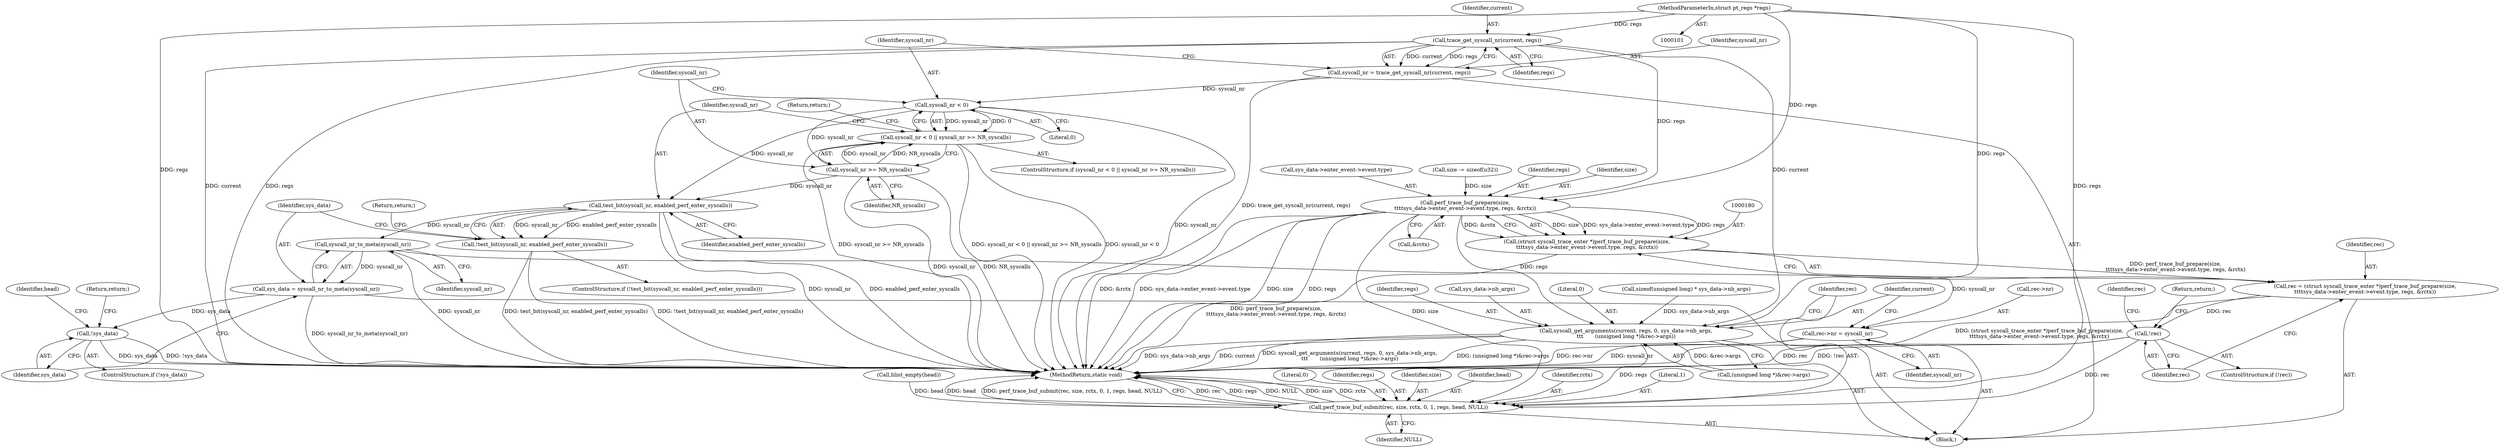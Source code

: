 digraph "0_linux_086ba77a6db00ed858ff07451bedee197df868c9_1@pointer" {
"1000103" [label="(MethodParameterIn,struct pt_regs *regs)"];
"1000114" [label="(Call,trace_get_syscall_nr(current, regs))"];
"1000112" [label="(Call,syscall_nr = trace_get_syscall_nr(current, regs))"];
"1000119" [label="(Call,syscall_nr < 0)"];
"1000118" [label="(Call,syscall_nr < 0 || syscall_nr >= NR_syscalls)"];
"1000122" [label="(Call,syscall_nr >= NR_syscalls)"];
"1000128" [label="(Call,test_bit(syscall_nr, enabled_perf_enter_syscalls))"];
"1000127" [label="(Call,!test_bit(syscall_nr, enabled_perf_enter_syscalls))"];
"1000134" [label="(Call,syscall_nr_to_meta(syscall_nr))"];
"1000132" [label="(Call,sys_data = syscall_nr_to_meta(syscall_nr))"];
"1000137" [label="(Call,!sys_data)"];
"1000197" [label="(Call,rec->nr = syscall_nr)"];
"1000181" [label="(Call,perf_trace_buf_prepare(size,\n\t\t\t\tsys_data->enter_event->event.type, regs, &rctx))"];
"1000179" [label="(Call,(struct syscall_trace_enter *)perf_trace_buf_prepare(size,\n\t\t\t\tsys_data->enter_event->event.type, regs, &rctx))"];
"1000177" [label="(Call,rec = (struct syscall_trace_enter *)perf_trace_buf_prepare(size,\n\t\t\t\tsys_data->enter_event->event.type, regs, &rctx))"];
"1000194" [label="(Call,!rec)"];
"1000215" [label="(Call,perf_trace_buf_submit(rec, size, rctx, 0, 1, regs, head, NULL))"];
"1000202" [label="(Call,syscall_get_arguments(current, regs, 0, sys_data->nb_args,\n\t\t\t       (unsigned long *)&rec->args))"];
"1000105" [label="(Block,)"];
"1000129" [label="(Identifier,syscall_nr)"];
"1000112" [label="(Call,syscall_nr = trace_get_syscall_nr(current, regs))"];
"1000125" [label="(Return,return;)"];
"1000178" [label="(Identifier,rec)"];
"1000219" [label="(Literal,0)"];
"1000195" [label="(Identifier,rec)"];
"1000202" [label="(Call,syscall_get_arguments(current, regs, 0, sys_data->nb_args,\n\t\t\t       (unsigned long *)&rec->args))"];
"1000115" [label="(Identifier,current)"];
"1000177" [label="(Call,rec = (struct syscall_trace_enter *)perf_trace_buf_prepare(size,\n\t\t\t\tsys_data->enter_event->event.type, regs, &rctx))"];
"1000131" [label="(Return,return;)"];
"1000216" [label="(Identifier,rec)"];
"1000221" [label="(Identifier,regs)"];
"1000136" [label="(ControlStructure,if (!sys_data))"];
"1000198" [label="(Call,rec->nr)"];
"1000191" [label="(Call,&rctx)"];
"1000197" [label="(Call,rec->nr = syscall_nr)"];
"1000116" [label="(Identifier,regs)"];
"1000128" [label="(Call,test_bit(syscall_nr, enabled_perf_enter_syscalls))"];
"1000222" [label="(Identifier,head)"];
"1000119" [label="(Call,syscall_nr < 0)"];
"1000134" [label="(Call,syscall_nr_to_meta(syscall_nr))"];
"1000224" [label="(MethodReturn,static void)"];
"1000133" [label="(Identifier,sys_data)"];
"1000182" [label="(Identifier,size)"];
"1000126" [label="(ControlStructure,if (!test_bit(syscall_nr, enabled_perf_enter_syscalls)))"];
"1000201" [label="(Identifier,syscall_nr)"];
"1000123" [label="(Identifier,syscall_nr)"];
"1000196" [label="(Return,return;)"];
"1000217" [label="(Identifier,size)"];
"1000209" [label="(Call,(unsigned long *)&rec->args)"];
"1000204" [label="(Identifier,regs)"];
"1000206" [label="(Call,sys_data->nb_args)"];
"1000205" [label="(Literal,0)"];
"1000218" [label="(Identifier,rctx)"];
"1000141" [label="(Identifier,head)"];
"1000135" [label="(Identifier,syscall_nr)"];
"1000121" [label="(Literal,0)"];
"1000117" [label="(ControlStructure,if (syscall_nr < 0 || syscall_nr >= NR_syscalls))"];
"1000194" [label="(Call,!rec)"];
"1000215" [label="(Call,perf_trace_buf_submit(rec, size, rctx, 0, 1, regs, head, NULL))"];
"1000183" [label="(Call,sys_data->enter_event->event.type)"];
"1000220" [label="(Literal,1)"];
"1000179" [label="(Call,(struct syscall_trace_enter *)perf_trace_buf_prepare(size,\n\t\t\t\tsys_data->enter_event->event.type, regs, &rctx))"];
"1000173" [label="(Call,size -= sizeof(u32))"];
"1000137" [label="(Call,!sys_data)"];
"1000203" [label="(Identifier,current)"];
"1000155" [label="(Call,sizeof(unsigned long) * sys_data->nb_args)"];
"1000181" [label="(Call,perf_trace_buf_prepare(size,\n\t\t\t\tsys_data->enter_event->event.type, regs, &rctx))"];
"1000120" [label="(Identifier,syscall_nr)"];
"1000124" [label="(Identifier,NR_syscalls)"];
"1000190" [label="(Identifier,regs)"];
"1000223" [label="(Identifier,NULL)"];
"1000139" [label="(Return,return;)"];
"1000138" [label="(Identifier,sys_data)"];
"1000103" [label="(MethodParameterIn,struct pt_regs *regs)"];
"1000122" [label="(Call,syscall_nr >= NR_syscalls)"];
"1000114" [label="(Call,trace_get_syscall_nr(current, regs))"];
"1000149" [label="(Call,hlist_empty(head))"];
"1000199" [label="(Identifier,rec)"];
"1000193" [label="(ControlStructure,if (!rec))"];
"1000118" [label="(Call,syscall_nr < 0 || syscall_nr >= NR_syscalls)"];
"1000127" [label="(Call,!test_bit(syscall_nr, enabled_perf_enter_syscalls))"];
"1000113" [label="(Identifier,syscall_nr)"];
"1000130" [label="(Identifier,enabled_perf_enter_syscalls)"];
"1000132" [label="(Call,sys_data = syscall_nr_to_meta(syscall_nr))"];
"1000103" -> "1000101"  [label="AST: "];
"1000103" -> "1000224"  [label="DDG: regs"];
"1000103" -> "1000114"  [label="DDG: regs"];
"1000103" -> "1000181"  [label="DDG: regs"];
"1000103" -> "1000202"  [label="DDG: regs"];
"1000103" -> "1000215"  [label="DDG: regs"];
"1000114" -> "1000112"  [label="AST: "];
"1000114" -> "1000116"  [label="CFG: "];
"1000115" -> "1000114"  [label="AST: "];
"1000116" -> "1000114"  [label="AST: "];
"1000112" -> "1000114"  [label="CFG: "];
"1000114" -> "1000224"  [label="DDG: current"];
"1000114" -> "1000224"  [label="DDG: regs"];
"1000114" -> "1000112"  [label="DDG: current"];
"1000114" -> "1000112"  [label="DDG: regs"];
"1000114" -> "1000181"  [label="DDG: regs"];
"1000114" -> "1000202"  [label="DDG: current"];
"1000112" -> "1000105"  [label="AST: "];
"1000113" -> "1000112"  [label="AST: "];
"1000120" -> "1000112"  [label="CFG: "];
"1000112" -> "1000224"  [label="DDG: trace_get_syscall_nr(current, regs)"];
"1000112" -> "1000119"  [label="DDG: syscall_nr"];
"1000119" -> "1000118"  [label="AST: "];
"1000119" -> "1000121"  [label="CFG: "];
"1000120" -> "1000119"  [label="AST: "];
"1000121" -> "1000119"  [label="AST: "];
"1000123" -> "1000119"  [label="CFG: "];
"1000118" -> "1000119"  [label="CFG: "];
"1000119" -> "1000224"  [label="DDG: syscall_nr"];
"1000119" -> "1000118"  [label="DDG: syscall_nr"];
"1000119" -> "1000118"  [label="DDG: 0"];
"1000119" -> "1000122"  [label="DDG: syscall_nr"];
"1000119" -> "1000128"  [label="DDG: syscall_nr"];
"1000118" -> "1000117"  [label="AST: "];
"1000118" -> "1000122"  [label="CFG: "];
"1000122" -> "1000118"  [label="AST: "];
"1000125" -> "1000118"  [label="CFG: "];
"1000129" -> "1000118"  [label="CFG: "];
"1000118" -> "1000224"  [label="DDG: syscall_nr < 0 || syscall_nr >= NR_syscalls"];
"1000118" -> "1000224"  [label="DDG: syscall_nr < 0"];
"1000118" -> "1000224"  [label="DDG: syscall_nr >= NR_syscalls"];
"1000122" -> "1000118"  [label="DDG: syscall_nr"];
"1000122" -> "1000118"  [label="DDG: NR_syscalls"];
"1000122" -> "1000124"  [label="CFG: "];
"1000123" -> "1000122"  [label="AST: "];
"1000124" -> "1000122"  [label="AST: "];
"1000122" -> "1000224"  [label="DDG: syscall_nr"];
"1000122" -> "1000224"  [label="DDG: NR_syscalls"];
"1000122" -> "1000128"  [label="DDG: syscall_nr"];
"1000128" -> "1000127"  [label="AST: "];
"1000128" -> "1000130"  [label="CFG: "];
"1000129" -> "1000128"  [label="AST: "];
"1000130" -> "1000128"  [label="AST: "];
"1000127" -> "1000128"  [label="CFG: "];
"1000128" -> "1000224"  [label="DDG: enabled_perf_enter_syscalls"];
"1000128" -> "1000224"  [label="DDG: syscall_nr"];
"1000128" -> "1000127"  [label="DDG: syscall_nr"];
"1000128" -> "1000127"  [label="DDG: enabled_perf_enter_syscalls"];
"1000128" -> "1000134"  [label="DDG: syscall_nr"];
"1000127" -> "1000126"  [label="AST: "];
"1000131" -> "1000127"  [label="CFG: "];
"1000133" -> "1000127"  [label="CFG: "];
"1000127" -> "1000224"  [label="DDG: !test_bit(syscall_nr, enabled_perf_enter_syscalls)"];
"1000127" -> "1000224"  [label="DDG: test_bit(syscall_nr, enabled_perf_enter_syscalls)"];
"1000134" -> "1000132"  [label="AST: "];
"1000134" -> "1000135"  [label="CFG: "];
"1000135" -> "1000134"  [label="AST: "];
"1000132" -> "1000134"  [label="CFG: "];
"1000134" -> "1000224"  [label="DDG: syscall_nr"];
"1000134" -> "1000132"  [label="DDG: syscall_nr"];
"1000134" -> "1000197"  [label="DDG: syscall_nr"];
"1000132" -> "1000105"  [label="AST: "];
"1000133" -> "1000132"  [label="AST: "];
"1000138" -> "1000132"  [label="CFG: "];
"1000132" -> "1000224"  [label="DDG: syscall_nr_to_meta(syscall_nr)"];
"1000132" -> "1000137"  [label="DDG: sys_data"];
"1000137" -> "1000136"  [label="AST: "];
"1000137" -> "1000138"  [label="CFG: "];
"1000138" -> "1000137"  [label="AST: "];
"1000139" -> "1000137"  [label="CFG: "];
"1000141" -> "1000137"  [label="CFG: "];
"1000137" -> "1000224"  [label="DDG: sys_data"];
"1000137" -> "1000224"  [label="DDG: !sys_data"];
"1000197" -> "1000105"  [label="AST: "];
"1000197" -> "1000201"  [label="CFG: "];
"1000198" -> "1000197"  [label="AST: "];
"1000201" -> "1000197"  [label="AST: "];
"1000203" -> "1000197"  [label="CFG: "];
"1000197" -> "1000224"  [label="DDG: syscall_nr"];
"1000197" -> "1000224"  [label="DDG: rec->nr"];
"1000181" -> "1000179"  [label="AST: "];
"1000181" -> "1000191"  [label="CFG: "];
"1000182" -> "1000181"  [label="AST: "];
"1000183" -> "1000181"  [label="AST: "];
"1000190" -> "1000181"  [label="AST: "];
"1000191" -> "1000181"  [label="AST: "];
"1000179" -> "1000181"  [label="CFG: "];
"1000181" -> "1000224"  [label="DDG: size"];
"1000181" -> "1000224"  [label="DDG: regs"];
"1000181" -> "1000224"  [label="DDG: &rctx"];
"1000181" -> "1000224"  [label="DDG: sys_data->enter_event->event.type"];
"1000181" -> "1000179"  [label="DDG: size"];
"1000181" -> "1000179"  [label="DDG: sys_data->enter_event->event.type"];
"1000181" -> "1000179"  [label="DDG: regs"];
"1000181" -> "1000179"  [label="DDG: &rctx"];
"1000173" -> "1000181"  [label="DDG: size"];
"1000181" -> "1000202"  [label="DDG: regs"];
"1000181" -> "1000215"  [label="DDG: size"];
"1000179" -> "1000177"  [label="AST: "];
"1000180" -> "1000179"  [label="AST: "];
"1000177" -> "1000179"  [label="CFG: "];
"1000179" -> "1000224"  [label="DDG: perf_trace_buf_prepare(size,\n\t\t\t\tsys_data->enter_event->event.type, regs, &rctx)"];
"1000179" -> "1000177"  [label="DDG: perf_trace_buf_prepare(size,\n\t\t\t\tsys_data->enter_event->event.type, regs, &rctx)"];
"1000177" -> "1000105"  [label="AST: "];
"1000178" -> "1000177"  [label="AST: "];
"1000195" -> "1000177"  [label="CFG: "];
"1000177" -> "1000224"  [label="DDG: (struct syscall_trace_enter *)perf_trace_buf_prepare(size,\n\t\t\t\tsys_data->enter_event->event.type, regs, &rctx)"];
"1000177" -> "1000194"  [label="DDG: rec"];
"1000194" -> "1000193"  [label="AST: "];
"1000194" -> "1000195"  [label="CFG: "];
"1000195" -> "1000194"  [label="AST: "];
"1000196" -> "1000194"  [label="CFG: "];
"1000199" -> "1000194"  [label="CFG: "];
"1000194" -> "1000224"  [label="DDG: !rec"];
"1000194" -> "1000224"  [label="DDG: rec"];
"1000194" -> "1000215"  [label="DDG: rec"];
"1000215" -> "1000105"  [label="AST: "];
"1000215" -> "1000223"  [label="CFG: "];
"1000216" -> "1000215"  [label="AST: "];
"1000217" -> "1000215"  [label="AST: "];
"1000218" -> "1000215"  [label="AST: "];
"1000219" -> "1000215"  [label="AST: "];
"1000220" -> "1000215"  [label="AST: "];
"1000221" -> "1000215"  [label="AST: "];
"1000222" -> "1000215"  [label="AST: "];
"1000223" -> "1000215"  [label="AST: "];
"1000224" -> "1000215"  [label="CFG: "];
"1000215" -> "1000224"  [label="DDG: rec"];
"1000215" -> "1000224"  [label="DDG: regs"];
"1000215" -> "1000224"  [label="DDG: NULL"];
"1000215" -> "1000224"  [label="DDG: size"];
"1000215" -> "1000224"  [label="DDG: rctx"];
"1000215" -> "1000224"  [label="DDG: head"];
"1000215" -> "1000224"  [label="DDG: perf_trace_buf_submit(rec, size, rctx, 0, 1, regs, head, NULL)"];
"1000202" -> "1000215"  [label="DDG: regs"];
"1000149" -> "1000215"  [label="DDG: head"];
"1000202" -> "1000105"  [label="AST: "];
"1000202" -> "1000209"  [label="CFG: "];
"1000203" -> "1000202"  [label="AST: "];
"1000204" -> "1000202"  [label="AST: "];
"1000205" -> "1000202"  [label="AST: "];
"1000206" -> "1000202"  [label="AST: "];
"1000209" -> "1000202"  [label="AST: "];
"1000216" -> "1000202"  [label="CFG: "];
"1000202" -> "1000224"  [label="DDG: (unsigned long *)&rec->args"];
"1000202" -> "1000224"  [label="DDG: sys_data->nb_args"];
"1000202" -> "1000224"  [label="DDG: current"];
"1000202" -> "1000224"  [label="DDG: syscall_get_arguments(current, regs, 0, sys_data->nb_args,\n\t\t\t       (unsigned long *)&rec->args)"];
"1000155" -> "1000202"  [label="DDG: sys_data->nb_args"];
"1000209" -> "1000202"  [label="DDG: &rec->args"];
}

